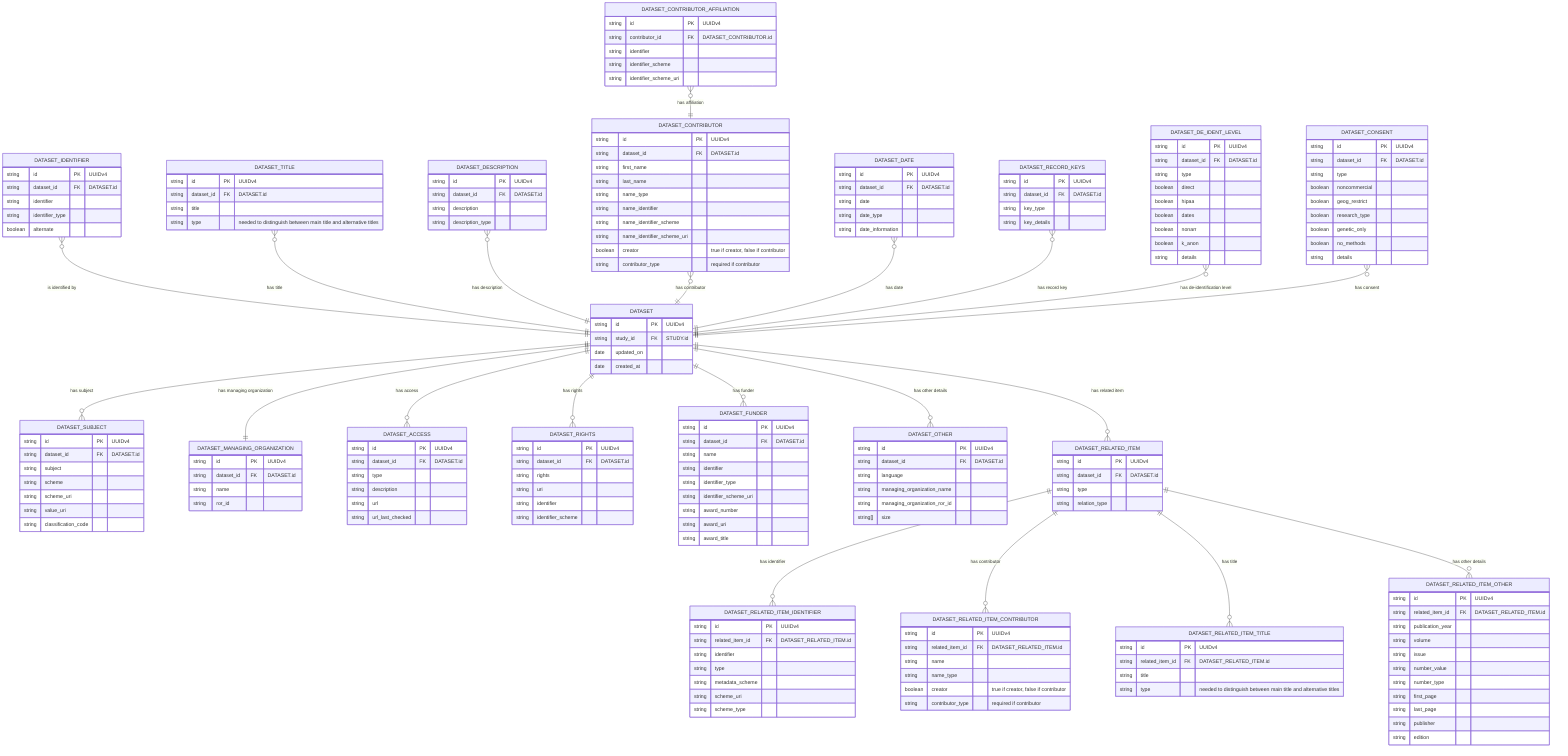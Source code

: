 erDiagram
    DATASET {
        string id PK "UUIDv4"
        string study_id FK "STUDY.id"
        date updated_on
        date created_at
    }

      DATASET_IDENTIFIER {
        string id PK "UUIDv4"
        string dataset_id FK "DATASET.id"
        string identifier
        string identifier_type
        boolean alternate
    }

    DATASET_TITLE {
        string id PK "UUIDv4"
        string dataset_id FK "DATASET.id"
        string title
        string type "needed to distinguish between main title and alternative titles"
    }

    DATASET_CONTRIBUTOR {
        string id PK "UUIDv4"
        string dataset_id FK "DATASET.id"
        string first_name
        string last_name
        string name_type
        string name_identifier
        string name_identifier_scheme
        string name_identifier_scheme_uri
        boolean creator "true if creator, false if contributor"
        string contributor_type "required if contributor"
    }

    DATASET_CONTRIBUTOR_AFFILIATION {
        string id PK "UUIDv4"
        string contributor_id FK "DATASET_CONTRIBUTOR.id"
        string identifier 
        string identifier_scheme
        string identifier_scheme_uri
    }

    DATASET_DATE {
        string id PK "UUIDv4"
        string dataset_id FK "DATASET.id"
        string date
        string date_type
        string date_information
    }

    DATASET_RECORD_KEYS {
        string id PK "UUIDv4"
        string dataset_id FK "DATASET.id"
        string key_type
        string key_details
    }

    DATASET_DE_IDENT_LEVEL {
        string id PK "UUIDv4"
        string dataset_id FK "DATASET.id"
        string type
        boolean direct
        boolean hipaa
        boolean dates
        boolean nonarr
        boolean k_anon
        string details
    }

    DATASET_CONSENT {
        string id PK "UUIDv4"
        string dataset_id FK "DATASET.id"
        string type
        boolean noncommercial
        boolean geog_restrict
        boolean research_type
        boolean genetic_only
        boolean no_methods
        string details
    }

    DATASET_DESCRIPTION {
        string id PK "UUIDv4"
        string dataset_id FK "DATASET.id"
        string description
        string description_type
    }

    DATASET_SUBJECT {
        string id PK "UUIDv4"
        string dataset_id FK "DATASET.id"
        string subject
        string scheme
        string scheme_uri
        string value_uri
        string classification_code
    }

    DATASET_MANAGING_ORGANIZATION {
        string id PK "UUIDv4"
        string dataset_id FK "DATASET.id"
        string name
        string ror_id
    }

    DATASET_ACCESS {
        string id PK "UUIDv4"
        string dataset_id FK "DATASET.id"
        string type
        string description
        string url
        string url_last_checked
    }

    DATASET_RIGHTS {
        string id PK "UUIDv4"
        string dataset_id FK "DATASET.id"
        string rights
        string uri
        string identifier
        string identifier_scheme
    }

    DATASET_FUNDER {
        string id PK "UUIDv4"
        string dataset_id FK "DATASET.id"
        string name
        string identifier
        string identifier_type
        string identifier_scheme_uri
        string award_number
        string award_uri
        string award_title
    }

     DATASET_OTHER {
        string id PK "UUIDv4"
        string dataset_id FK "DATASET.id"
        string language
        string managing_organization_name
        string managing_organization_ror_id
        string[] size
    }

    DATASET_RELATED_ITEM {
        string id PK "UUIDv4"
        string dataset_id FK "DATASET.id"
        string type
        string relation_type
    }

    DATASET_RELATED_ITEM_IDENTIFIER {
        string id PK "UUIDv4"
        string related_item_id FK "DATASET_RELATED_ITEM.id"
        string identifier
        string type
        string metadata_scheme
        string scheme_uri
        string scheme_type
    }

    DATASET_RELATED_ITEM_CONTRIBUTOR {
        string id PK "UUIDv4"
        string related_item_id FK "DATASET_RELATED_ITEM.id"
        string name
        string name_type
        boolean creator "true if creator, false if contributor"
        string contributor_type "required if contributor"
    }

    DATASET_RELATED_ITEM_TITLE {
        string id PK "UUIDv4"
        string related_item_id FK "DATASET_RELATED_ITEM.id"
        string title
        string type "needed to distinguish between main title and alternative titles"
    }

    DATASET_RELATED_ITEM_OTHER {
        string id PK "UUIDv4"
        string related_item_id FK "DATASET_RELATED_ITEM.id"
        string publication_year
        string volume
        string issue
        string number_value
        string number_type
        string first_page
        string last_page
        string publisher
        string edition
    }

    DATASET_IDENTIFIER }o--|| DATASET : "is identified by"
    DATASET_TITLE }o--|| DATASET : "has title"
    DATASET_DESCRIPTION }o--|| DATASET : "has description"
    DATASET_CONTRIBUTOR }o--|| DATASET : "has contributor"
    DATASET_CONTRIBUTOR_AFFILIATION }o--|| DATASET_CONTRIBUTOR : "has affiliation"
    DATASET_DATE }o--|| DATASET : "has date"
    DATASET_RECORD_KEYS }o--|| DATASET : "has record key"
    DATASET_DE_IDENT_LEVEL }o--|| DATASET : "has de-identification level"
    DATASET_CONSENT }o--|| DATASET : "has consent"

    DATASET ||--o{ DATASET_SUBJECT : "has subject"
    DATASET ||--|| DATASET_MANAGING_ORGANIZATION : "has managing organization"
    DATASET ||--o{ DATASET_ACCESS : "has access"
    DATASET ||--o{ DATASET_RIGHTS : "has rights"
    DATASET ||--o{ DATASET_FUNDER : "has funder"
    DATASET ||--o{ DATASET_OTHER : "has other details"
    DATASET ||--o{ DATASET_RELATED_ITEM : "has related item"


    DATASET_RELATED_ITEM ||--o{ DATASET_RELATED_ITEM_IDENTIFIER : "has identifier"
    DATASET_RELATED_ITEM ||--o{ DATASET_RELATED_ITEM_CONTRIBUTOR : "has contributor"
    DATASET_RELATED_ITEM ||--o{ DATASET_RELATED_ITEM_TITLE : "has title"
    DATASET_RELATED_ITEM ||--o{ DATASET_RELATED_ITEM_OTHER : "has other details"